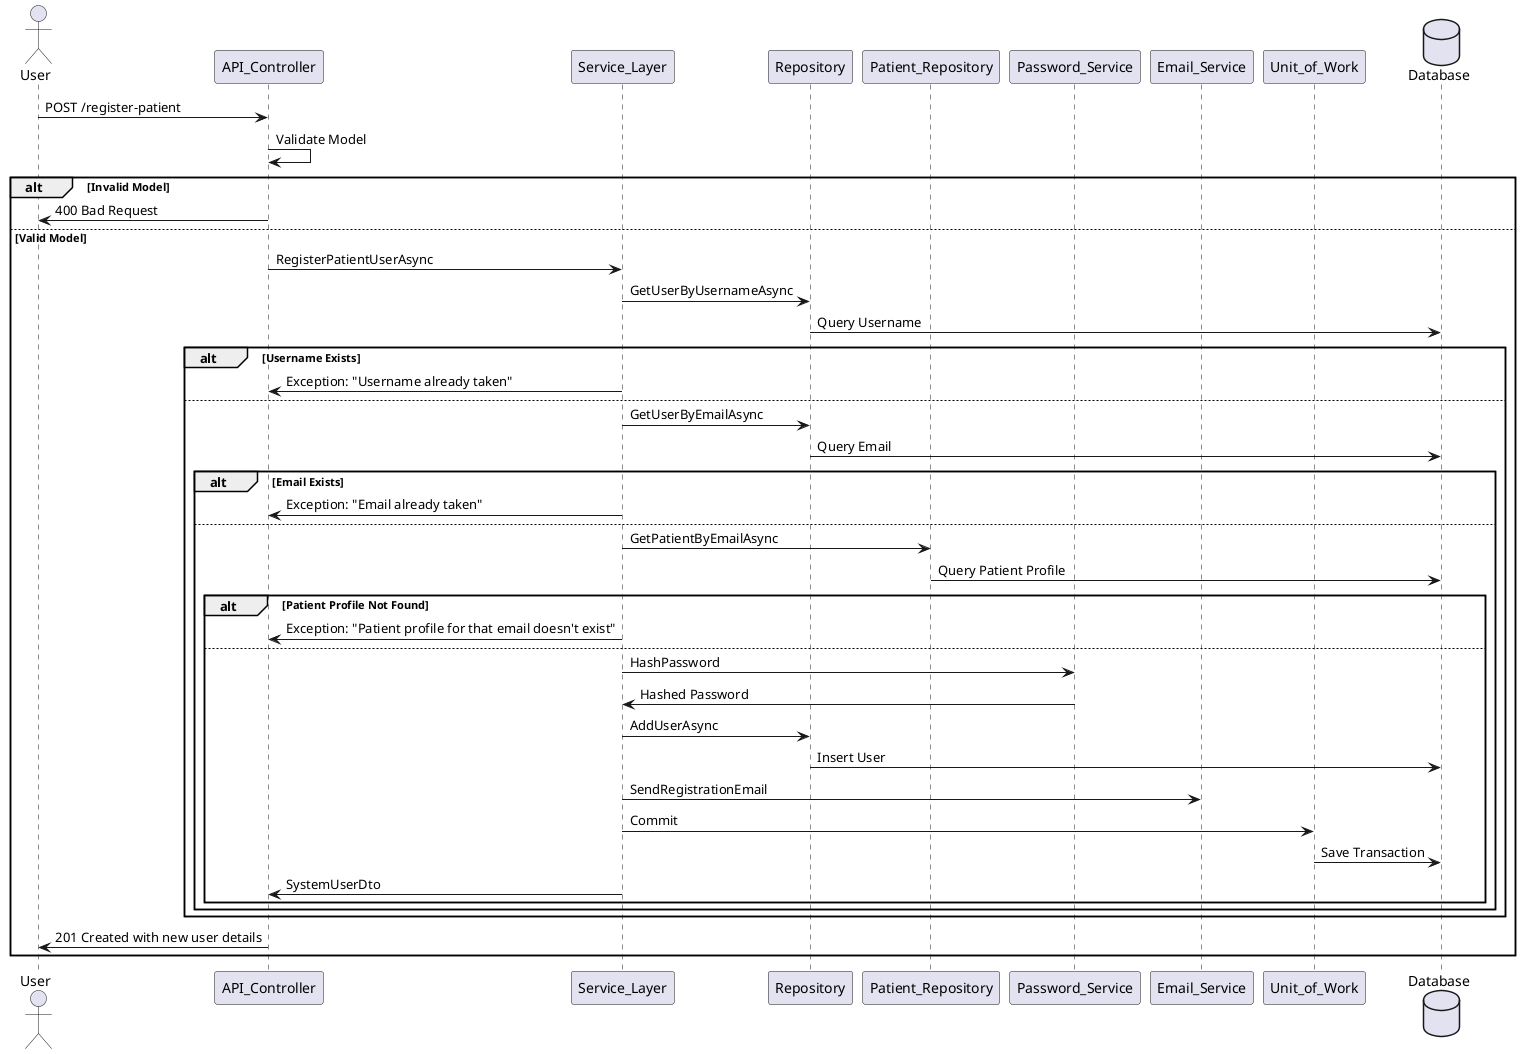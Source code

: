 
@startuml
actor User
participant API_Controller
participant Service_Layer
participant Repository
participant Patient_Repository
participant Password_Service
participant Email_Service
participant Unit_of_Work
database Database

User -> API_Controller: POST /register-patient
API_Controller -> API_Controller: Validate Model
alt Invalid Model
    API_Controller -> User: 400 Bad Request
else Valid Model
    API_Controller -> Service_Layer: RegisterPatientUserAsync
    Service_Layer -> Repository: GetUserByUsernameAsync
    Repository -> Database: Query Username
    alt Username Exists
        Service_Layer -> API_Controller: Exception: "Username already taken"
    else
        Service_Layer -> Repository: GetUserByEmailAsync
        Repository -> Database: Query Email
        alt Email Exists
            Service_Layer -> API_Controller: Exception: "Email already taken"
        else
            Service_Layer -> Patient_Repository: GetPatientByEmailAsync
            Patient_Repository -> Database: Query Patient Profile
            alt Patient Profile Not Found
                Service_Layer -> API_Controller: Exception: "Patient profile for that email doesn't exist"
            else
                Service_Layer -> Password_Service: HashPassword
                Password_Service -> Service_Layer: Hashed Password
                Service_Layer -> Repository: AddUserAsync
                Repository -> Database: Insert User
                Service_Layer -> Email_Service: SendRegistrationEmail
                Service_Layer -> Unit_of_Work: Commit
                Unit_of_Work -> Database: Save Transaction
                Service_Layer -> API_Controller: SystemUserDto
            end
        end
    end
    API_Controller -> User: 201 Created with new user details
end
@enduml
